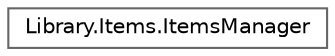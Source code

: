 digraph "Graphical Class Hierarchy"
{
 // INTERACTIVE_SVG=YES
 // LATEX_PDF_SIZE
  bgcolor="transparent";
  edge [fontname=Helvetica,fontsize=10,labelfontname=Helvetica,labelfontsize=10];
  node [fontname=Helvetica,fontsize=10,shape=box,height=0.2,width=0.4];
  rankdir="LR";
  Node0 [id="Node000000",label="Library.Items.ItemsManager",height=0.2,width=0.4,color="grey40", fillcolor="white", style="filled",URL="$classLibrary_1_1Items_1_1ItemsManager.html",tooltip="Esta clase gestiona el uso de objetos de curación y revivir en los Pokémon durante la batalla...."];
}
